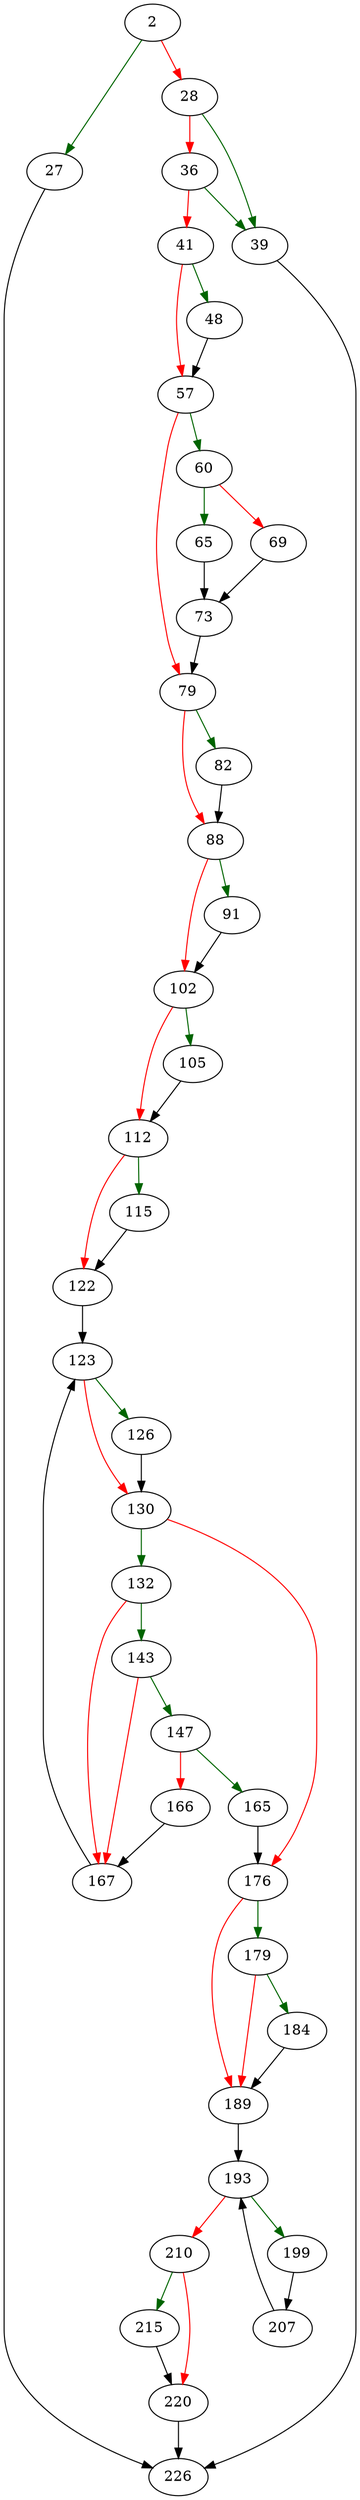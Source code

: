 strict digraph "idxPopulateStat1" {
	// Node definitions.
	2 [entry=true];
	27;
	28;
	226;
	39;
	36;
	41;
	48;
	57;
	60;
	79;
	65;
	69;
	73;
	82;
	88;
	91;
	102;
	105;
	112;
	115;
	122;
	123;
	126;
	130;
	132;
	176;
	143;
	167;
	147;
	165;
	166;
	179;
	189;
	184;
	193;
	199;
	210;
	207;
	215;
	220;

	// Edge definitions.
	2 -> 27 [
		color=darkgreen
		cond=true
	];
	2 -> 28 [
		color=red
		cond=false
	];
	27 -> 226;
	28 -> 39 [
		color=darkgreen
		cond=true
	];
	28 -> 36 [
		color=red
		cond=false
	];
	39 -> 226;
	36 -> 39 [
		color=darkgreen
		cond=true
	];
	36 -> 41 [
		color=red
		cond=false
	];
	41 -> 48 [
		color=darkgreen
		cond=true
	];
	41 -> 57 [
		color=red
		cond=false
	];
	48 -> 57;
	57 -> 60 [
		color=darkgreen
		cond=true
	];
	57 -> 79 [
		color=red
		cond=false
	];
	60 -> 65 [
		color=darkgreen
		cond=true
	];
	60 -> 69 [
		color=red
		cond=false
	];
	79 -> 82 [
		color=darkgreen
		cond=true
	];
	79 -> 88 [
		color=red
		cond=false
	];
	65 -> 73;
	69 -> 73;
	73 -> 79;
	82 -> 88;
	88 -> 91 [
		color=darkgreen
		cond=true
	];
	88 -> 102 [
		color=red
		cond=false
	];
	91 -> 102;
	102 -> 105 [
		color=darkgreen
		cond=true
	];
	102 -> 112 [
		color=red
		cond=false
	];
	105 -> 112;
	112 -> 115 [
		color=darkgreen
		cond=true
	];
	112 -> 122 [
		color=red
		cond=false
	];
	115 -> 122;
	122 -> 123;
	123 -> 126 [
		color=darkgreen
		cond=true
	];
	123 -> 130 [
		color=red
		cond=false
	];
	126 -> 130;
	130 -> 132 [
		color=darkgreen
		cond=true
	];
	130 -> 176 [
		color=red
		cond=false
	];
	132 -> 143 [
		color=darkgreen
		cond=true
	];
	132 -> 167 [
		color=red
		cond=false
	];
	176 -> 179 [
		color=darkgreen
		cond=true
	];
	176 -> 189 [
		color=red
		cond=false
	];
	143 -> 167 [
		color=red
		cond=false
	];
	143 -> 147 [
		color=darkgreen
		cond=true
	];
	167 -> 123;
	147 -> 165 [
		color=darkgreen
		cond=true
	];
	147 -> 166 [
		color=red
		cond=false
	];
	165 -> 176;
	166 -> 167;
	179 -> 189 [
		color=red
		cond=false
	];
	179 -> 184 [
		color=darkgreen
		cond=true
	];
	189 -> 193;
	184 -> 189;
	193 -> 199 [
		color=darkgreen
		cond=true
	];
	193 -> 210 [
		color=red
		cond=false
	];
	199 -> 207;
	210 -> 215 [
		color=darkgreen
		cond=true
	];
	210 -> 220 [
		color=red
		cond=false
	];
	207 -> 193;
	215 -> 220;
	220 -> 226;
}